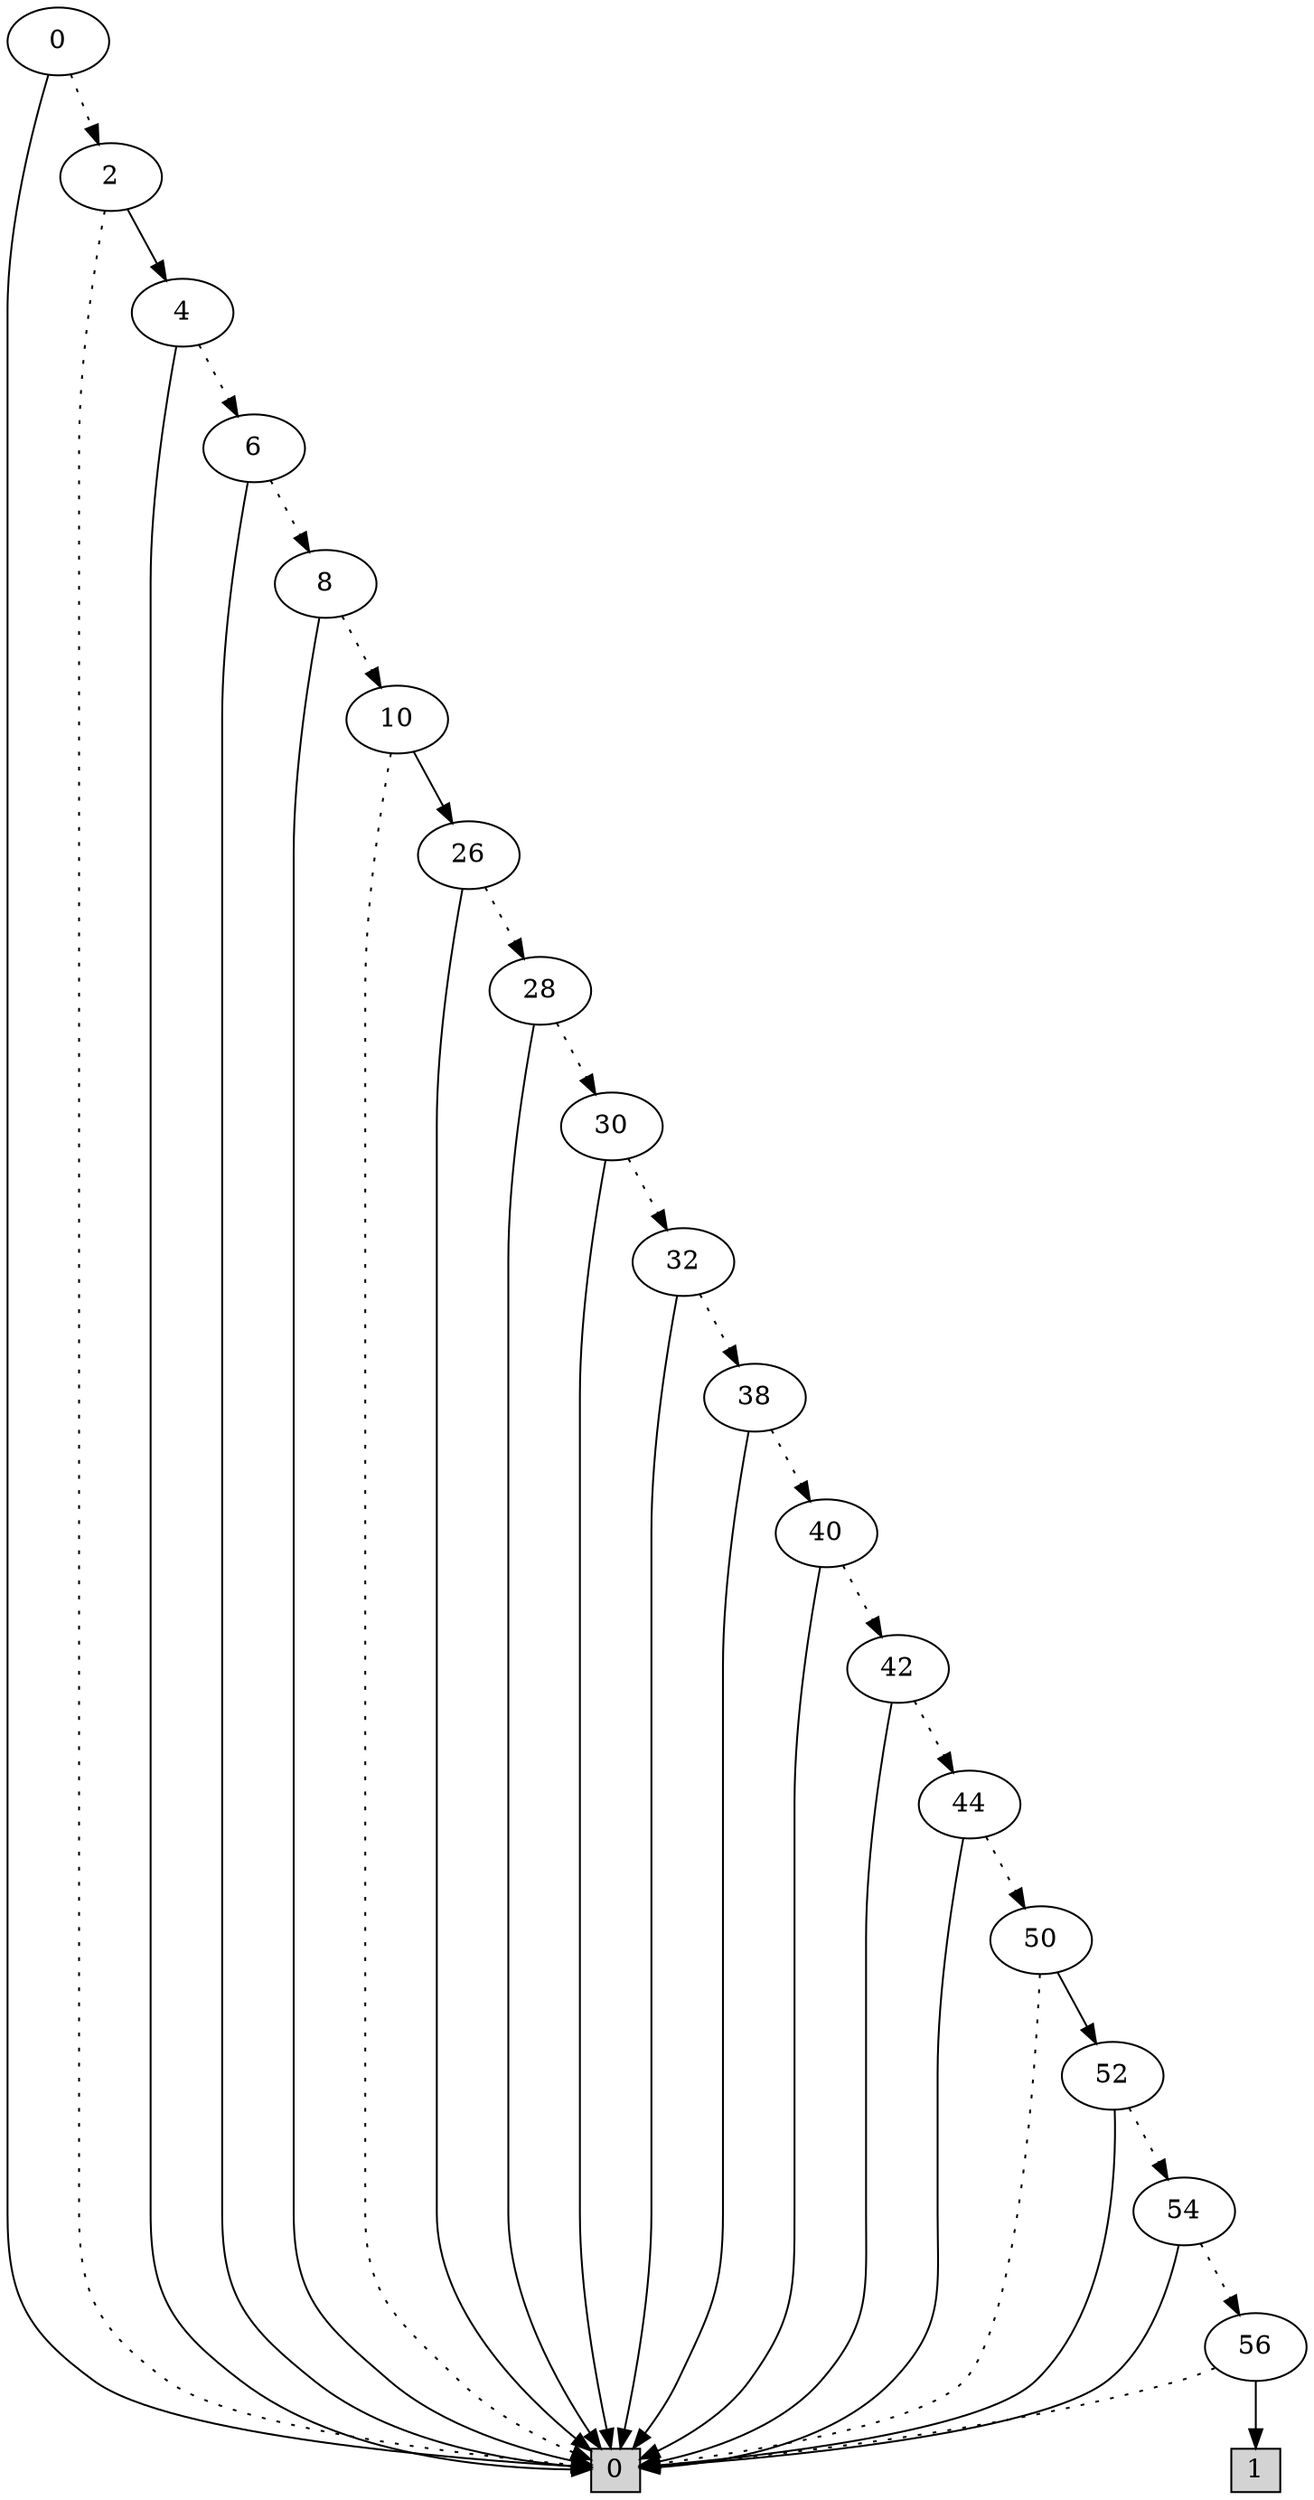 digraph G {
0 [shape=box, label="0", style=filled, shape=box, height=0.3, width=0.3];
1 [shape=box, label="1", style=filled, shape=box, height=0.3, width=0.3];
2 [label="0"];
2 -> 3 [style=dotted];
2 -> 0 [style=filled];
3 [label="2"];
3 -> 0 [style=dotted];
3 -> 4 [style=filled];
4 [label="4"];
4 -> 5 [style=dotted];
4 -> 0 [style=filled];
5 [label="6"];
5 -> 6 [style=dotted];
5 -> 0 [style=filled];
6 [label="8"];
6 -> 7 [style=dotted];
6 -> 0 [style=filled];
7 [label="10"];
7 -> 0 [style=dotted];
7 -> 8 [style=filled];
8 [label="26"];
8 -> 9 [style=dotted];
8 -> 0 [style=filled];
9 [label="28"];
9 -> 10 [style=dotted];
9 -> 0 [style=filled];
10 [label="30"];
10 -> 11 [style=dotted];
10 -> 0 [style=filled];
11 [label="32"];
11 -> 12 [style=dotted];
11 -> 0 [style=filled];
12 [label="38"];
12 -> 13 [style=dotted];
12 -> 0 [style=filled];
13 [label="40"];
13 -> 14 [style=dotted];
13 -> 0 [style=filled];
14 [label="42"];
14 -> 15 [style=dotted];
14 -> 0 [style=filled];
15 [label="44"];
15 -> 16 [style=dotted];
15 -> 0 [style=filled];
16 [label="50"];
16 -> 0 [style=dotted];
16 -> 17 [style=filled];
17 [label="52"];
17 -> 18 [style=dotted];
17 -> 0 [style=filled];
18 [label="54"];
18 -> 19 [style=dotted];
18 -> 0 [style=filled];
19 [label="56"];
19 -> 0 [style=dotted];
19 -> 1 [style=filled];
}
digraph G {
0 [shape=box, label="0", style=filled, shape=box, height=0.3, width=0.3];
1 [shape=box, label="1", style=filled, shape=box, height=0.3, width=0.3];
2 [label="0"];
2 -> 0 [style=dotted];
2 -> 3 [style=filled];
3 [label="2"];
3 -> 4 [style=dotted];
3 -> 0 [style=filled];
4 [label="4"];
4 -> 5 [style=dotted];
4 -> 0 [style=filled];
5 [label="6"];
5 -> 6 [style=dotted];
5 -> 0 [style=filled];
6 [label="8"];
6 -> 7 [style=dotted];
6 -> 0 [style=filled];
7 [label="10"];
7 -> 0 [style=dotted];
7 -> 8 [style=filled];
8 [label="26"];
8 -> 9 [style=dotted];
8 -> 0 [style=filled];
9 [label="28"];
9 -> 10 [style=dotted];
9 -> 0 [style=filled];
10 [label="30"];
10 -> 11 [style=dotted];
10 -> 0 [style=filled];
11 [label="32"];
11 -> 12 [style=dotted];
11 -> 0 [style=filled];
12 [label="38"];
12 -> 13 [style=dotted];
12 -> 0 [style=filled];
13 [label="40"];
13 -> 14 [style=dotted];
13 -> 0 [style=filled];
14 [label="42"];
14 -> 15 [style=dotted];
14 -> 0 [style=filled];
15 [label="44"];
15 -> 0 [style=dotted];
15 -> 16 [style=filled];
16 [label="50"];
16 -> 0 [style=dotted];
16 -> 17 [style=filled];
17 [label="52"];
17 -> 18 [style=dotted];
17 -> 0 [style=filled];
18 [label="54"];
18 -> 19 [style=dotted];
18 -> 0 [style=filled];
19 [label="56"];
19 -> 1 [style=dotted];
19 -> 0 [style=filled];
}
digraph G {
0 [shape=box, label="0", style=filled, shape=box, height=0.3, width=0.3];
1 [shape=box, label="1", style=filled, shape=box, height=0.3, width=0.3];
2 [label="0"];
2 -> 0 [style=dotted];
2 -> 3 [style=filled];
3 [label="2"];
3 -> 4 [style=dotted];
3 -> 0 [style=filled];
4 [label="4"];
4 -> 5 [style=dotted];
4 -> 0 [style=filled];
5 [label="6"];
5 -> 0 [style=dotted];
5 -> 6 [style=filled];
6 [label="8"];
6 -> 0 [style=dotted];
6 -> 7 [style=filled];
7 [label="10"];
7 -> 8 [style=dotted];
7 -> 0 [style=filled];
8 [label="26"];
8 -> 9 [style=dotted];
8 -> 0 [style=filled];
9 [label="28"];
9 -> 10 [style=dotted];
9 -> 0 [style=filled];
10 [label="30"];
10 -> 11 [style=dotted];
10 -> 0 [style=filled];
11 [label="32"];
11 -> 12 [style=dotted];
11 -> 0 [style=filled];
12 [label="38"];
12 -> 13 [style=dotted];
12 -> 0 [style=filled];
13 [label="40"];
13 -> 14 [style=dotted];
13 -> 0 [style=filled];
14 [label="42"];
14 -> 15 [style=dotted];
14 -> 0 [style=filled];
15 [label="44"];
15 -> 0 [style=dotted];
15 -> 16 [style=filled];
16 [label="50"];
16 -> 0 [style=dotted];
16 -> 17 [style=filled];
17 [label="52"];
17 -> 18 [style=dotted];
17 -> 0 [style=filled];
18 [label="54"];
18 -> 19 [style=dotted];
18 -> 0 [style=filled];
19 [label="56"];
19 -> 1 [style=dotted];
19 -> 0 [style=filled];
}
digraph G {
0 [shape=box, label="0", style=filled, shape=box, height=0.3, width=0.3];
1 [shape=box, label="1", style=filled, shape=box, height=0.3, width=0.3];
2 [label="0"];
2 -> 3 [style=dotted];
2 -> 0 [style=filled];
3 [label="2"];
3 -> 0 [style=dotted];
3 -> 4 [style=filled];
4 [label="4"];
4 -> 5 [style=dotted];
4 -> 0 [style=filled];
5 [label="6"];
5 -> 0 [style=dotted];
5 -> 6 [style=filled];
6 [label="8"];
6 -> 0 [style=dotted];
6 -> 7 [style=filled];
7 [label="10"];
7 -> 8 [style=dotted];
7 -> 0 [style=filled];
8 [label="26"];
8 -> 9 [style=dotted];
8 -> 0 [style=filled];
9 [label="28"];
9 -> 10 [style=dotted];
9 -> 0 [style=filled];
10 [label="30"];
10 -> 11 [style=dotted];
10 -> 0 [style=filled];
11 [label="32"];
11 -> 12 [style=dotted];
11 -> 0 [style=filled];
12 [label="38"];
12 -> 13 [style=dotted];
12 -> 0 [style=filled];
13 [label="40"];
13 -> 14 [style=dotted];
13 -> 0 [style=filled];
14 [label="42"];
14 -> 15 [style=dotted];
14 -> 0 [style=filled];
15 [label="44"];
15 -> 0 [style=dotted];
15 -> 16 [style=filled];
16 [label="50"];
16 -> 0 [style=dotted];
16 -> 17 [style=filled];
17 [label="52"];
17 -> 18 [style=dotted];
17 -> 0 [style=filled];
18 [label="54"];
18 -> 19 [style=dotted];
18 -> 0 [style=filled];
19 [label="56"];
19 -> 1 [style=dotted];
19 -> 0 [style=filled];
}
digraph G {
0 [shape=box, label="0", style=filled, shape=box, height=0.3, width=0.3];
1 [shape=box, label="1", style=filled, shape=box, height=0.3, width=0.3];
2 [label="0"];
2 -> 3 [style=dotted];
2 -> 0 [style=filled];
3 [label="2"];
3 -> 0 [style=dotted];
3 -> 4 [style=filled];
4 [label="4"];
4 -> 5 [style=dotted];
4 -> 0 [style=filled];
5 [label="6"];
5 -> 6 [style=dotted];
5 -> 0 [style=filled];
6 [label="8"];
6 -> 0 [style=dotted];
6 -> 7 [style=filled];
7 [label="10"];
7 -> 8 [style=dotted];
7 -> 0 [style=filled];
8 [label="26"];
8 -> 9 [style=dotted];
8 -> 0 [style=filled];
9 [label="28"];
9 -> 10 [style=dotted];
9 -> 0 [style=filled];
10 [label="30"];
10 -> 11 [style=dotted];
10 -> 0 [style=filled];
11 [label="32"];
11 -> 12 [style=dotted];
11 -> 0 [style=filled];
12 [label="38"];
12 -> 13 [style=dotted];
12 -> 0 [style=filled];
13 [label="40"];
13 -> 14 [style=dotted];
13 -> 0 [style=filled];
14 [label="42"];
14 -> 0 [style=dotted];
14 -> 15 [style=filled];
15 [label="44"];
15 -> 16 [style=dotted];
15 -> 0 [style=filled];
16 [label="50"];
16 -> 0 [style=dotted];
16 -> 17 [style=filled];
17 [label="52"];
17 -> 18 [style=dotted];
17 -> 0 [style=filled];
18 [label="54"];
18 -> 19 [style=dotted];
18 -> 0 [style=filled];
19 [label="56"];
19 -> 1 [style=dotted];
19 -> 0 [style=filled];
}
digraph G {
0 [shape=box, label="0", style=filled, shape=box, height=0.3, width=0.3];
1 [shape=box, label="1", style=filled, shape=box, height=0.3, width=0.3];
2 [label="0"];
2 -> 3 [style=dotted];
2 -> 0 [style=filled];
3 [label="2"];
3 -> 0 [style=dotted];
3 -> 4 [style=filled];
4 [label="4"];
4 -> 5 [style=dotted];
4 -> 0 [style=filled];
5 [label="6"];
5 -> 0 [style=dotted];
5 -> 6 [style=filled];
6 [label="8"];
6 -> 7 [style=dotted];
6 -> 0 [style=filled];
7 [label="10"];
7 -> 8 [style=dotted];
7 -> 0 [style=filled];
8 [label="26"];
8 -> 9 [style=dotted];
8 -> 0 [style=filled];
9 [label="28"];
9 -> 10 [style=dotted];
9 -> 0 [style=filled];
10 [label="30"];
10 -> 11 [style=dotted];
10 -> 0 [style=filled];
11 [label="32"];
11 -> 12 [style=dotted];
11 -> 0 [style=filled];
12 [label="38"];
12 -> 13 [style=dotted];
12 -> 0 [style=filled];
13 [label="40"];
13 -> 0 [style=dotted];
13 -> 14 [style=filled];
14 [label="42"];
14 -> 15 [style=dotted];
14 -> 0 [style=filled];
15 [label="44"];
15 -> 16 [style=dotted];
15 -> 0 [style=filled];
16 [label="50"];
16 -> 0 [style=dotted];
16 -> 17 [style=filled];
17 [label="52"];
17 -> 18 [style=dotted];
17 -> 0 [style=filled];
18 [label="54"];
18 -> 19 [style=dotted];
18 -> 0 [style=filled];
19 [label="56"];
19 -> 1 [style=dotted];
19 -> 0 [style=filled];
}

